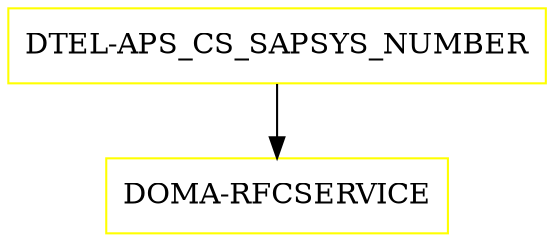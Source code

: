 digraph G {
  "DTEL-APS_CS_SAPSYS_NUMBER" [shape=box,color=yellow];
  "DOMA-RFCSERVICE" [shape=box,color=yellow,URL="./DOMA_RFCSERVICE.html"];
  "DTEL-APS_CS_SAPSYS_NUMBER" -> "DOMA-RFCSERVICE";
}
